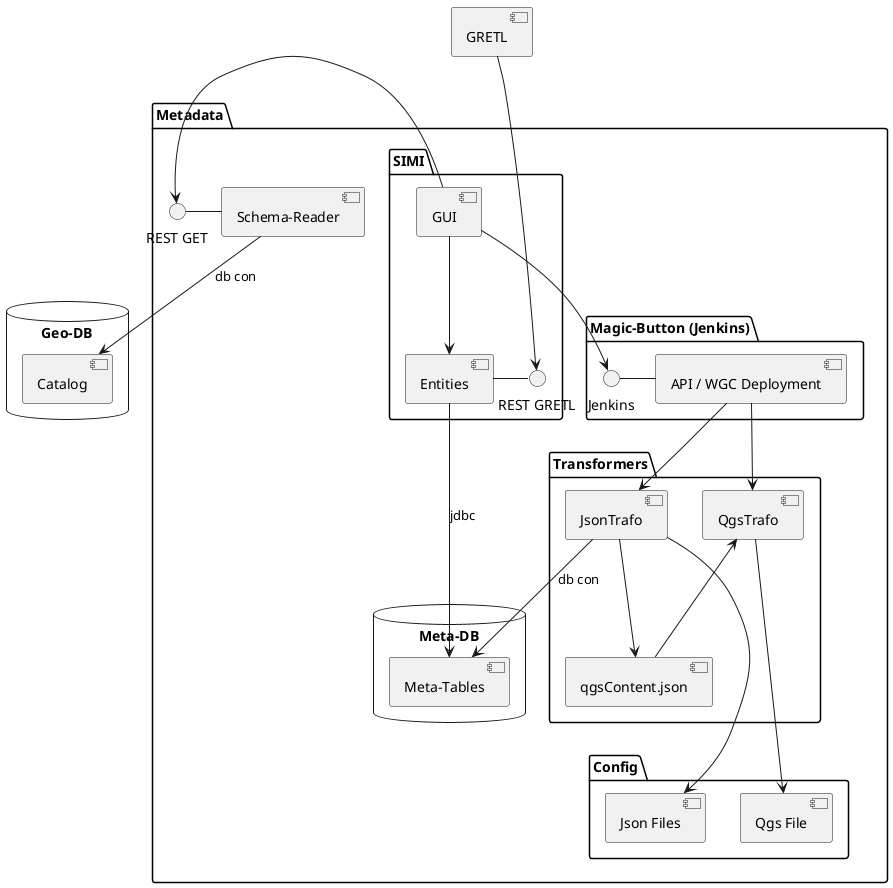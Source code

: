@startuml
package "Metadata" {
    package "Transformers" {
        [JsonTrafo] as jt
        [QgsTrafo] as qt
        [qgsContent.json] as qj

        jt --> qj
        qj -up-> qt
    }

    package "Config" {
        [Json Files] as json
        [Qgs File] as qgs
    }

    package "SIMI" {
        [GUI] as gui
        [Entities] as class
        () "REST GRETL" as gi

        gui --> class
        gi - class
    }

    package "Magic-Button (Jenkins)" {
      [API / WGC Deployment] as pipe
      () "Jenkins" as pi
      pi - pipe
    }

    database "Meta-DB" {
        [Meta-Tables] as mdb
    }

    together {
      [Schema-Reader] as sr
      () "REST GET" as sri
      sr - sri
    }
    gui -left-> sri

    class --> mdb : jdbc
    jt --> mdb : db con

    jt --> json
    qt --> qgs
}

database "Geo-DB" {
    [Catalog] as cat
}
sr --> cat : db con

gui --> pi
pipe --> jt
pipe --> qt

[GRETL] as gretl
gretl --> gi

gretl -[hidden]-> gui
qj -[hidden]-> json
@enduml